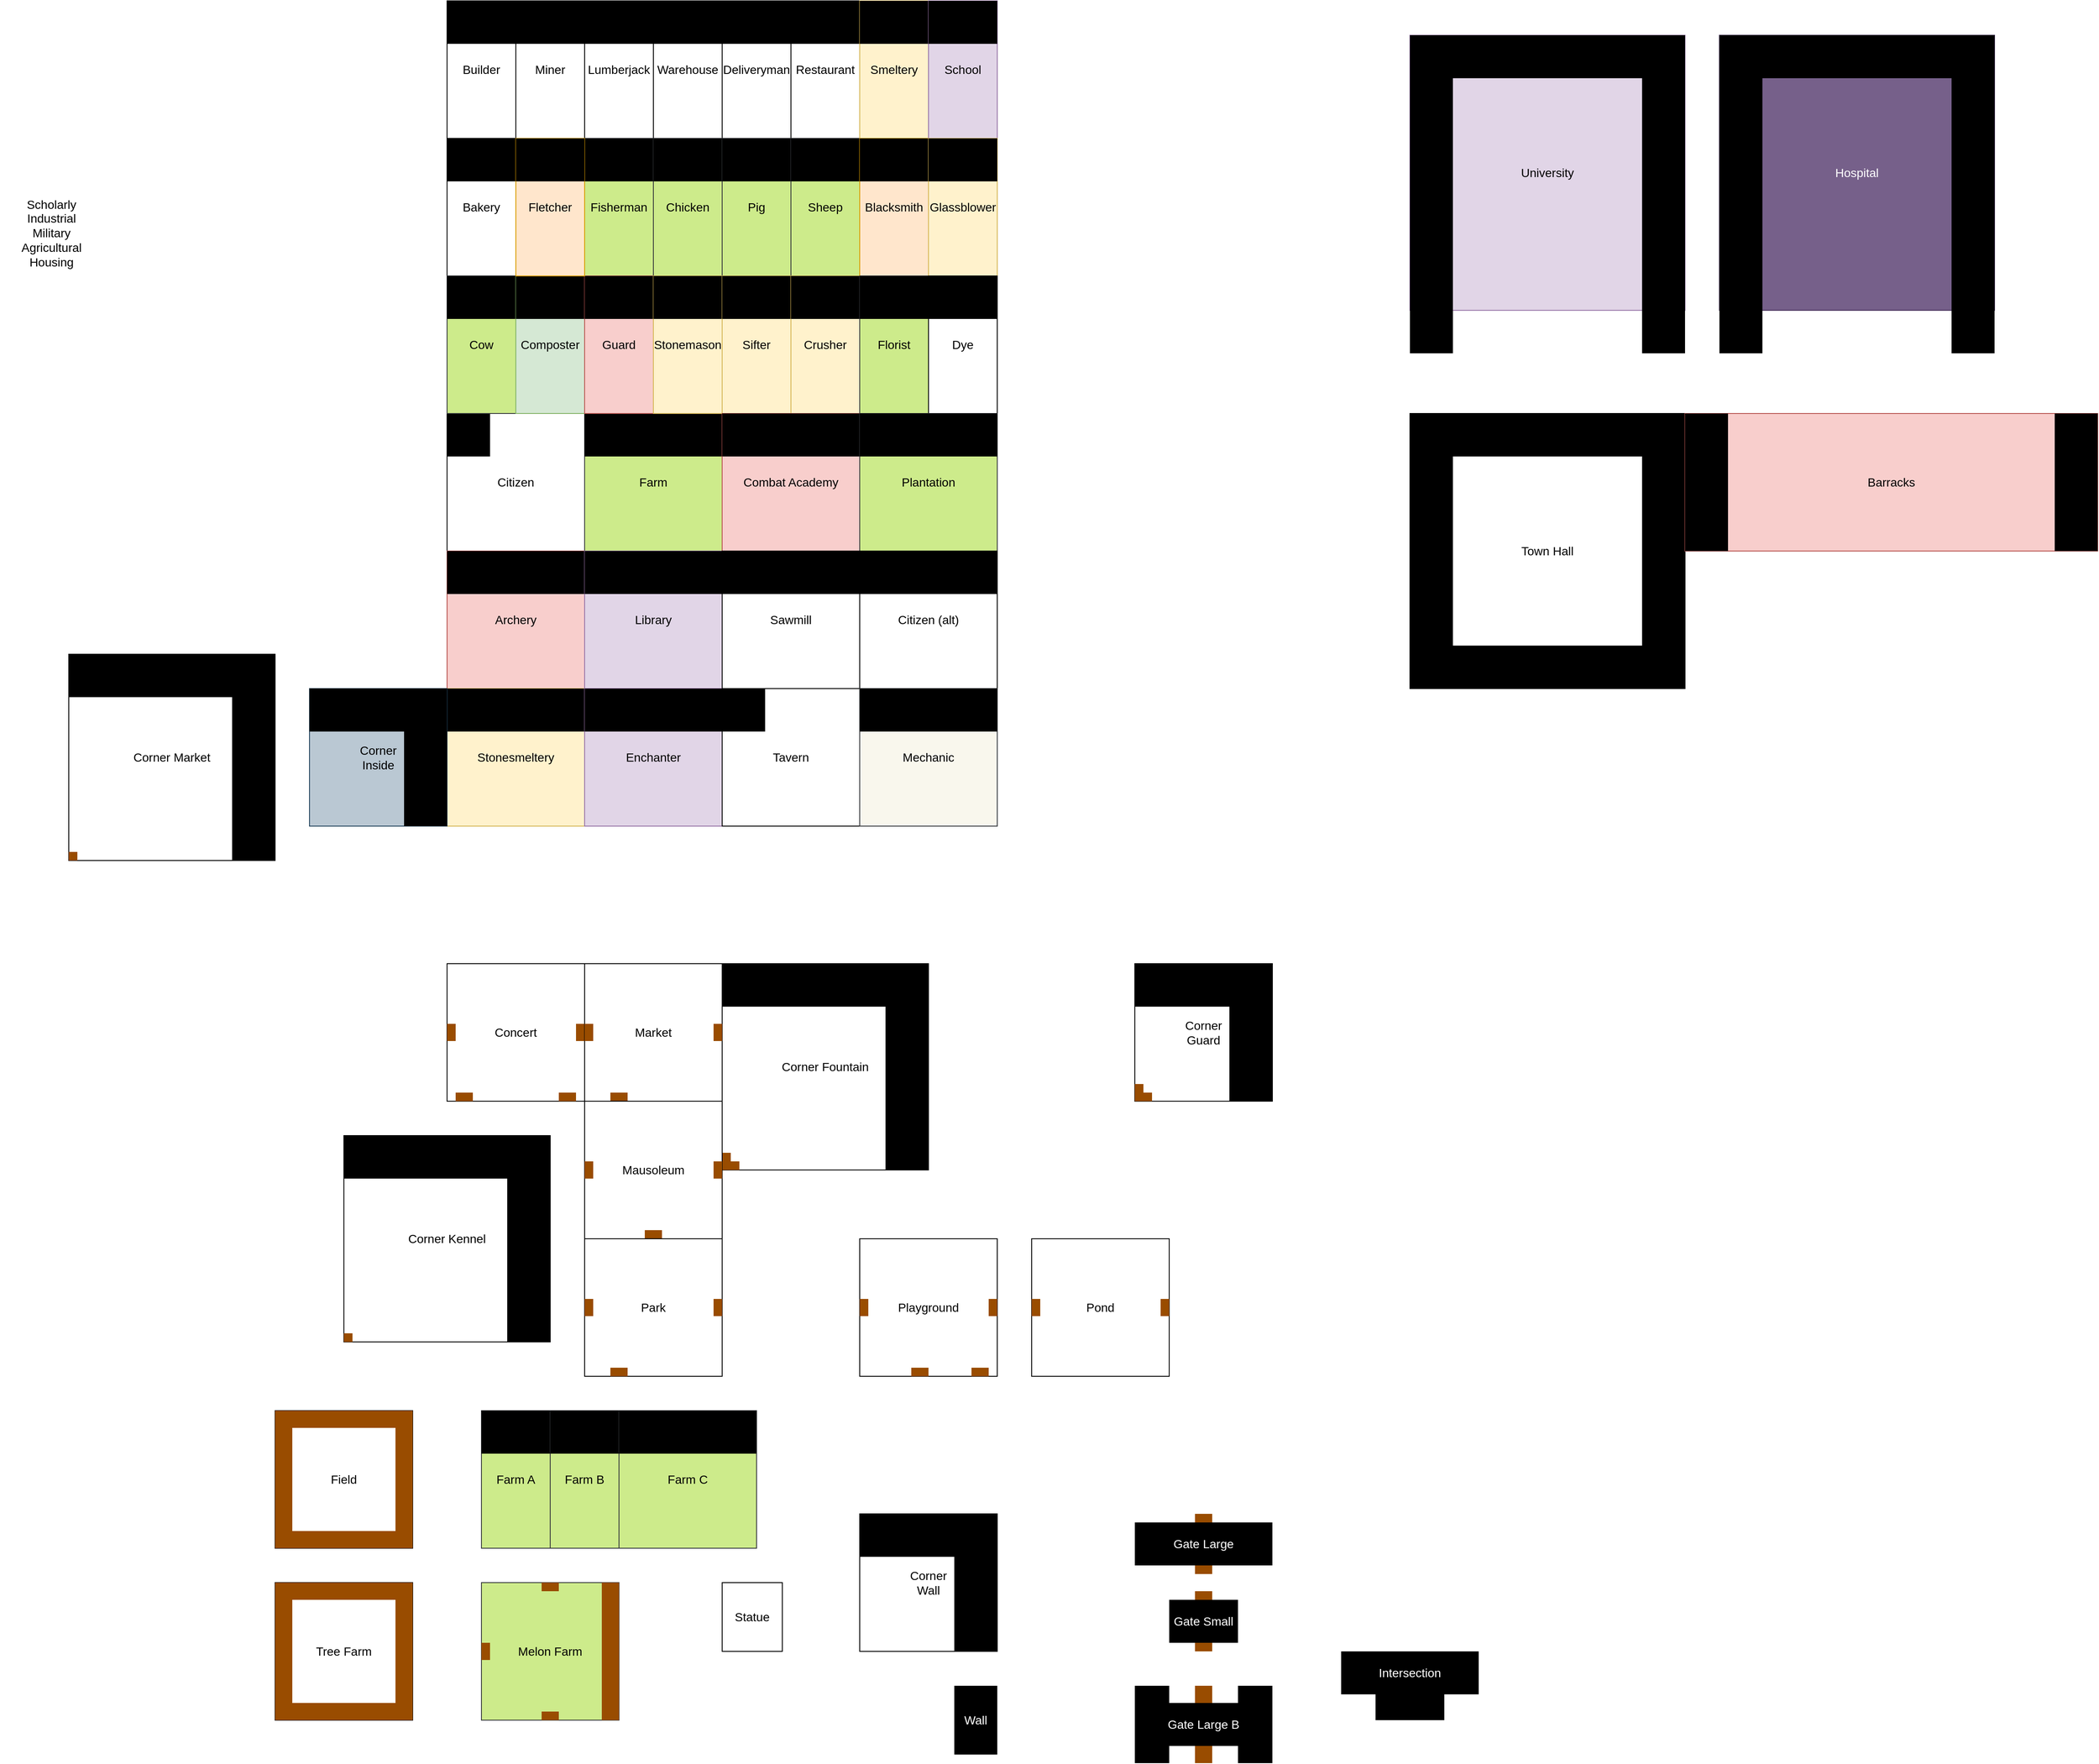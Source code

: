 <mxfile version="12.4.2" type="device" pages="1"><diagram id="TrRU1zKHxKNBvuues6it" name="Page-1"><mxGraphModel dx="1882" dy="1950" grid="1" gridSize="40" guides="1" tooltips="1" connect="1" arrows="1" fold="1" page="0" pageScale="1" pageWidth="850" pageHeight="1100" math="0" shadow="0"><root><mxCell id="0"/><mxCell id="1" parent="0"/><mxCell id="QlwDTHchW5DTva7efx4j-72" value="" style="group;fontSize=14;" parent="1" vertex="1" connectable="0"><mxGeometry y="-800" width="80" height="160" as="geometry"/></mxCell><mxCell id="QlwDTHchW5DTva7efx4j-10" value="Builder" style="rounded=0;whiteSpace=wrap;html=1;imageWidth=24;fontSize=14;" parent="QlwDTHchW5DTva7efx4j-72" vertex="1"><mxGeometry width="80" height="160" as="geometry"/></mxCell><mxCell id="QlwDTHchW5DTva7efx4j-71" value="" style="rounded=0;whiteSpace=wrap;html=1;comic=0;strokeColor=none;strokeWidth=6;fillColor=#000000;fontSize=14;" parent="QlwDTHchW5DTva7efx4j-72" vertex="1"><mxGeometry width="80" height="50" as="geometry"/></mxCell><mxCell id="QlwDTHchW5DTva7efx4j-77" value="" style="group;fontSize=14;" parent="1" vertex="1" connectable="0"><mxGeometry y="-320" width="160" height="160" as="geometry"/></mxCell><mxCell id="QlwDTHchW5DTva7efx4j-32" value="Citizen" style="whiteSpace=wrap;html=1;aspect=fixed;fontSize=14;" parent="QlwDTHchW5DTva7efx4j-77" vertex="1"><mxGeometry width="160" height="160" as="geometry"/></mxCell><mxCell id="QlwDTHchW5DTva7efx4j-76" value="" style="rounded=0;whiteSpace=wrap;html=1;comic=0;strokeColor=none;strokeWidth=6;fillColor=#000000;fontSize=14;" parent="QlwDTHchW5DTva7efx4j-77" vertex="1"><mxGeometry width="50" height="50" as="geometry"/></mxCell><mxCell id="QlwDTHchW5DTva7efx4j-78" value="" style="group;fontSize=14;" parent="1" vertex="1" connectable="0"><mxGeometry x="80" y="-800" width="80" height="160" as="geometry"/></mxCell><mxCell id="QlwDTHchW5DTva7efx4j-79" value="Miner" style="rounded=0;whiteSpace=wrap;html=1;imageWidth=24;fontSize=14;" parent="QlwDTHchW5DTva7efx4j-78" vertex="1"><mxGeometry width="80" height="160" as="geometry"/></mxCell><mxCell id="QlwDTHchW5DTva7efx4j-80" value="" style="rounded=0;whiteSpace=wrap;html=1;comic=0;strokeColor=none;strokeWidth=6;fillColor=#000000;fontSize=14;" parent="QlwDTHchW5DTva7efx4j-78" vertex="1"><mxGeometry width="80" height="50" as="geometry"/></mxCell><mxCell id="QlwDTHchW5DTva7efx4j-81" value="" style="group;fontSize=14;" parent="1" vertex="1" connectable="0"><mxGeometry x="160" y="-800" width="80" height="160" as="geometry"/></mxCell><mxCell id="QlwDTHchW5DTva7efx4j-82" value="Lumberjack" style="rounded=0;whiteSpace=wrap;html=1;imageWidth=24;fontSize=14;" parent="QlwDTHchW5DTva7efx4j-81" vertex="1"><mxGeometry width="80" height="160" as="geometry"/></mxCell><mxCell id="QlwDTHchW5DTva7efx4j-83" value="" style="rounded=0;whiteSpace=wrap;html=1;comic=0;strokeColor=none;strokeWidth=6;fillColor=#000000;fontSize=14;" parent="QlwDTHchW5DTva7efx4j-81" vertex="1"><mxGeometry width="80" height="50" as="geometry"/></mxCell><mxCell id="QlwDTHchW5DTva7efx4j-84" value="" style="group;fontSize=14;" parent="1" vertex="1" connectable="0"><mxGeometry x="240" y="-800" width="80" height="160" as="geometry"/></mxCell><mxCell id="QlwDTHchW5DTva7efx4j-85" value="Warehouse" style="rounded=0;whiteSpace=wrap;html=1;imageWidth=24;fontSize=14;" parent="QlwDTHchW5DTva7efx4j-84" vertex="1"><mxGeometry width="80" height="160" as="geometry"/></mxCell><mxCell id="QlwDTHchW5DTva7efx4j-86" value="" style="rounded=0;whiteSpace=wrap;html=1;comic=0;strokeColor=none;strokeWidth=6;fillColor=#000000;fontSize=14;" parent="QlwDTHchW5DTva7efx4j-84" vertex="1"><mxGeometry width="80" height="50" as="geometry"/></mxCell><mxCell id="QlwDTHchW5DTva7efx4j-87" value="" style="group;fontSize=14;" parent="1" vertex="1" connectable="0"><mxGeometry x="320" y="-800" width="80" height="160" as="geometry"/></mxCell><mxCell id="QlwDTHchW5DTva7efx4j-88" value="Deliveryman" style="rounded=0;whiteSpace=wrap;html=1;imageWidth=24;fontSize=14;" parent="QlwDTHchW5DTva7efx4j-87" vertex="1"><mxGeometry width="80" height="160" as="geometry"/></mxCell><mxCell id="QlwDTHchW5DTva7efx4j-89" value="" style="rounded=0;whiteSpace=wrap;html=1;comic=0;strokeColor=none;strokeWidth=6;fillColor=#000000;fontSize=14;" parent="QlwDTHchW5DTva7efx4j-87" vertex="1"><mxGeometry width="80" height="50" as="geometry"/></mxCell><mxCell id="QlwDTHchW5DTva7efx4j-90" value="" style="group;fontSize=14;" parent="1" vertex="1" connectable="0"><mxGeometry x="400" y="-800" width="80" height="160" as="geometry"/></mxCell><mxCell id="QlwDTHchW5DTva7efx4j-91" value="Restaurant" style="rounded=0;whiteSpace=wrap;html=1;imageWidth=24;fontSize=14;" parent="QlwDTHchW5DTva7efx4j-90" vertex="1"><mxGeometry width="80" height="160" as="geometry"/></mxCell><mxCell id="QlwDTHchW5DTva7efx4j-92" value="" style="rounded=0;whiteSpace=wrap;html=1;comic=0;strokeColor=none;strokeWidth=6;fillColor=#000000;fontSize=14;" parent="QlwDTHchW5DTva7efx4j-90" vertex="1"><mxGeometry width="80" height="50" as="geometry"/></mxCell><mxCell id="QlwDTHchW5DTva7efx4j-93" value="" style="group;fontSize=14;" parent="1" vertex="1" connectable="0"><mxGeometry y="-640" width="80" height="160" as="geometry"/></mxCell><mxCell id="QlwDTHchW5DTva7efx4j-94" value="Bakery" style="rounded=0;whiteSpace=wrap;html=1;imageWidth=24;fontSize=14;" parent="QlwDTHchW5DTva7efx4j-93" vertex="1"><mxGeometry width="80" height="160" as="geometry"/></mxCell><mxCell id="QlwDTHchW5DTva7efx4j-95" value="" style="rounded=0;whiteSpace=wrap;html=1;comic=0;strokeColor=none;strokeWidth=6;fillColor=#000000;fontSize=14;" parent="QlwDTHchW5DTva7efx4j-93" vertex="1"><mxGeometry width="80" height="50" as="geometry"/></mxCell><mxCell id="QlwDTHchW5DTva7efx4j-99" value="" style="group;fontSize=14;" parent="1" vertex="1" connectable="0"><mxGeometry x="160" y="-640" width="80" height="160" as="geometry"/></mxCell><mxCell id="QlwDTHchW5DTva7efx4j-100" value="Fisherman" style="rounded=0;whiteSpace=wrap;html=1;imageWidth=24;fontSize=14;fillColor=#cdeb8b;strokeColor=#36393d;" parent="QlwDTHchW5DTva7efx4j-99" vertex="1"><mxGeometry width="80" height="160" as="geometry"/></mxCell><mxCell id="QlwDTHchW5DTva7efx4j-101" value="" style="rounded=0;whiteSpace=wrap;html=1;comic=0;strokeColor=none;strokeWidth=6;fillColor=#000000;fontSize=14;" parent="QlwDTHchW5DTva7efx4j-99" vertex="1"><mxGeometry width="80" height="50" as="geometry"/></mxCell><mxCell id="QlwDTHchW5DTva7efx4j-102" value="" style="group;fontSize=14;fillColor=#cdeb8b;strokeColor=#36393d;" parent="1" vertex="1" connectable="0"><mxGeometry x="240" y="-640" width="80" height="160" as="geometry"/></mxCell><mxCell id="QlwDTHchW5DTva7efx4j-103" value="Chicken" style="rounded=0;whiteSpace=wrap;html=1;imageWidth=24;fontSize=14;fillColor=#cdeb8b;strokeColor=#36393d;" parent="QlwDTHchW5DTva7efx4j-102" vertex="1"><mxGeometry width="80" height="160" as="geometry"/></mxCell><mxCell id="QlwDTHchW5DTva7efx4j-104" value="" style="rounded=0;whiteSpace=wrap;html=1;comic=0;strokeColor=none;strokeWidth=6;fillColor=#000000;fontSize=14;" parent="QlwDTHchW5DTva7efx4j-102" vertex="1"><mxGeometry width="80" height="50" as="geometry"/></mxCell><mxCell id="QlwDTHchW5DTva7efx4j-105" value="" style="group;fontSize=14;" parent="1" vertex="1" connectable="0"><mxGeometry x="320" y="-640" width="80" height="160" as="geometry"/></mxCell><mxCell id="QlwDTHchW5DTva7efx4j-106" value="Pig" style="rounded=0;whiteSpace=wrap;html=1;imageWidth=24;fontSize=14;fillColor=#cdeb8b;strokeColor=#36393d;" parent="QlwDTHchW5DTva7efx4j-105" vertex="1"><mxGeometry width="80" height="160" as="geometry"/></mxCell><mxCell id="QlwDTHchW5DTva7efx4j-107" value="" style="rounded=0;whiteSpace=wrap;html=1;comic=0;strokeColor=none;strokeWidth=6;fillColor=#000000;fontSize=14;" parent="QlwDTHchW5DTva7efx4j-105" vertex="1"><mxGeometry width="80" height="50" as="geometry"/></mxCell><mxCell id="QlwDTHchW5DTva7efx4j-108" value="" style="group;fontSize=14;" parent="1" vertex="1" connectable="0"><mxGeometry x="400" y="-640" width="80" height="160" as="geometry"/></mxCell><mxCell id="QlwDTHchW5DTva7efx4j-109" value="Sheep" style="rounded=0;whiteSpace=wrap;html=1;imageWidth=24;fontSize=14;fillColor=#cdeb8b;strokeColor=#36393d;" parent="QlwDTHchW5DTva7efx4j-108" vertex="1"><mxGeometry width="80" height="160" as="geometry"/></mxCell><mxCell id="QlwDTHchW5DTva7efx4j-110" value="" style="rounded=0;whiteSpace=wrap;html=1;comic=0;strokeColor=none;strokeWidth=6;fillColor=#000000;fontSize=14;" parent="QlwDTHchW5DTva7efx4j-108" vertex="1"><mxGeometry width="80" height="50" as="geometry"/></mxCell><mxCell id="QlwDTHchW5DTva7efx4j-114" value="" style="group;fontSize=14;fillColor=#cdeb8b;strokeColor=#36393d;" parent="1" vertex="1" connectable="0"><mxGeometry x="160" y="-320" width="160" height="160" as="geometry"/></mxCell><mxCell id="QlwDTHchW5DTva7efx4j-112" value="Farm" style="whiteSpace=wrap;html=1;aspect=fixed;fontSize=14;fillColor=#cdeb8b;strokeColor=#36393d;" parent="QlwDTHchW5DTva7efx4j-114" vertex="1"><mxGeometry width="160" height="160" as="geometry"/></mxCell><mxCell id="QlwDTHchW5DTva7efx4j-113" value="" style="rounded=0;whiteSpace=wrap;html=1;comic=0;strokeColor=none;strokeWidth=6;fillColor=#000000;fontSize=14;" parent="QlwDTHchW5DTva7efx4j-114" vertex="1"><mxGeometry width="160" height="50" as="geometry"/></mxCell><mxCell id="QlwDTHchW5DTva7efx4j-115" value="" style="group;fontSize=14;" parent="1" vertex="1" connectable="0"><mxGeometry y="-480" width="80" height="160" as="geometry"/></mxCell><mxCell id="QlwDTHchW5DTva7efx4j-116" value="Cow" style="rounded=0;whiteSpace=wrap;html=1;imageWidth=24;fontSize=14;fillColor=#cdeb8b;strokeColor=#36393d;" parent="QlwDTHchW5DTva7efx4j-115" vertex="1"><mxGeometry width="80" height="160" as="geometry"/></mxCell><mxCell id="QlwDTHchW5DTva7efx4j-117" value="" style="rounded=0;whiteSpace=wrap;html=1;comic=0;strokeColor=none;strokeWidth=6;fillColor=#000000;fontSize=14;" parent="QlwDTHchW5DTva7efx4j-115" vertex="1"><mxGeometry width="80" height="50" as="geometry"/></mxCell><mxCell id="QlwDTHchW5DTva7efx4j-118" value="" style="group;fontSize=14;" parent="1" vertex="1" connectable="0"><mxGeometry x="80" y="-480" width="80" height="160" as="geometry"/></mxCell><mxCell id="QlwDTHchW5DTva7efx4j-119" value="Composter" style="rounded=0;whiteSpace=wrap;html=1;imageWidth=24;fontSize=14;fillColor=#d5e8d4;strokeColor=#82b366;" parent="QlwDTHchW5DTva7efx4j-118" vertex="1"><mxGeometry width="80" height="160" as="geometry"/></mxCell><mxCell id="QlwDTHchW5DTva7efx4j-120" value="" style="rounded=0;whiteSpace=wrap;html=1;comic=0;strokeColor=none;strokeWidth=6;fillColor=#000000;fontSize=14;" parent="QlwDTHchW5DTva7efx4j-118" vertex="1"><mxGeometry width="80" height="50" as="geometry"/></mxCell><mxCell id="QlwDTHchW5DTva7efx4j-121" value="" style="group;fontSize=14;" parent="1" vertex="1" connectable="0"><mxGeometry x="160" y="-480" width="80" height="160" as="geometry"/></mxCell><mxCell id="QlwDTHchW5DTva7efx4j-122" value="Guard" style="rounded=0;whiteSpace=wrap;html=1;imageWidth=24;fontSize=14;fillColor=#f8cecc;strokeColor=#b85450;" parent="QlwDTHchW5DTva7efx4j-121" vertex="1"><mxGeometry width="80" height="160" as="geometry"/></mxCell><mxCell id="QlwDTHchW5DTva7efx4j-123" value="" style="rounded=0;whiteSpace=wrap;html=1;comic=0;strokeColor=none;strokeWidth=6;fillColor=#000000;fontSize=14;" parent="QlwDTHchW5DTva7efx4j-121" vertex="1"><mxGeometry width="80" height="50" as="geometry"/></mxCell><mxCell id="QlwDTHchW5DTva7efx4j-124" value="" style="group;fontSize=14;" parent="1" vertex="1" connectable="0"><mxGeometry x="240" y="-480" width="80" height="160" as="geometry"/></mxCell><mxCell id="QlwDTHchW5DTva7efx4j-125" value="Stonemason" style="rounded=0;whiteSpace=wrap;html=1;imageWidth=24;fontSize=14;fillColor=#fff2cc;strokeColor=#d6b656;" parent="QlwDTHchW5DTva7efx4j-124" vertex="1"><mxGeometry width="80" height="160" as="geometry"/></mxCell><mxCell id="QlwDTHchW5DTva7efx4j-126" value="" style="rounded=0;whiteSpace=wrap;html=1;comic=0;strokeColor=none;strokeWidth=6;fillColor=#000000;fontSize=14;" parent="QlwDTHchW5DTva7efx4j-124" vertex="1"><mxGeometry width="80" height="50" as="geometry"/></mxCell><mxCell id="QlwDTHchW5DTva7efx4j-127" value="" style="group;fontSize=14;" parent="1" vertex="1" connectable="0"><mxGeometry x="320" y="-480" width="80" height="160" as="geometry"/></mxCell><mxCell id="QlwDTHchW5DTva7efx4j-128" value="Sifter" style="rounded=0;whiteSpace=wrap;html=1;imageWidth=24;fontSize=14;fillColor=#fff2cc;strokeColor=#d6b656;" parent="QlwDTHchW5DTva7efx4j-127" vertex="1"><mxGeometry width="80" height="160" as="geometry"/></mxCell><mxCell id="QlwDTHchW5DTva7efx4j-129" value="" style="rounded=0;whiteSpace=wrap;html=1;comic=0;strokeColor=none;strokeWidth=6;fillColor=#000000;fontSize=14;" parent="QlwDTHchW5DTva7efx4j-127" vertex="1"><mxGeometry width="80" height="50" as="geometry"/></mxCell><mxCell id="QlwDTHchW5DTva7efx4j-130" value="" style="group;fontSize=14;fillColor=#fff2cc;strokeColor=#d6b656;" parent="1" vertex="1" connectable="0"><mxGeometry x="400" y="-480" width="80" height="160" as="geometry"/></mxCell><mxCell id="QlwDTHchW5DTva7efx4j-131" value="Crusher" style="rounded=0;whiteSpace=wrap;html=1;imageWidth=24;fontSize=14;fillColor=#fff2cc;strokeColor=#d6b656;" parent="QlwDTHchW5DTva7efx4j-130" vertex="1"><mxGeometry width="80" height="160" as="geometry"/></mxCell><mxCell id="QlwDTHchW5DTva7efx4j-132" value="" style="rounded=0;whiteSpace=wrap;html=1;comic=0;strokeColor=none;strokeWidth=6;fillColor=#000000;fontSize=14;" parent="QlwDTHchW5DTva7efx4j-130" vertex="1"><mxGeometry width="80" height="50" as="geometry"/></mxCell><mxCell id="QlwDTHchW5DTva7efx4j-143" value="" style="group;fontSize=14;" parent="1" vertex="1" connectable="0"><mxGeometry x="1120" y="-320" width="320" height="320" as="geometry"/></mxCell><mxCell id="QlwDTHchW5DTva7efx4j-1" value="Town Hall" style="whiteSpace=wrap;html=1;aspect=fixed;fontSize=14;" parent="QlwDTHchW5DTva7efx4j-143" vertex="1"><mxGeometry width="320" height="320" as="geometry"/></mxCell><mxCell id="QlwDTHchW5DTva7efx4j-139" value="" style="rounded=0;whiteSpace=wrap;html=1;comic=0;strokeColor=none;strokeWidth=6;fillColor=#000000;fontSize=14;" parent="QlwDTHchW5DTva7efx4j-143" vertex="1"><mxGeometry width="320" height="50" as="geometry"/></mxCell><mxCell id="QlwDTHchW5DTva7efx4j-140" value="" style="rounded=0;whiteSpace=wrap;html=1;comic=0;strokeColor=none;strokeWidth=6;fillColor=#000000;fontSize=14;" parent="QlwDTHchW5DTva7efx4j-143" vertex="1"><mxGeometry y="270" width="320" height="50" as="geometry"/></mxCell><mxCell id="QlwDTHchW5DTva7efx4j-141" value="" style="rounded=0;whiteSpace=wrap;html=1;comic=0;strokeColor=none;strokeWidth=6;fillColor=#000000;direction=south;fontSize=14;" parent="QlwDTHchW5DTva7efx4j-143" vertex="1"><mxGeometry width="50" height="320" as="geometry"/></mxCell><mxCell id="QlwDTHchW5DTva7efx4j-142" value="" style="rounded=0;whiteSpace=wrap;html=1;comic=0;strokeColor=none;strokeWidth=6;fillColor=#000000;direction=south;fontSize=14;" parent="QlwDTHchW5DTva7efx4j-143" vertex="1"><mxGeometry x="270" width="50" height="320" as="geometry"/></mxCell><mxCell id="QlwDTHchW5DTva7efx4j-154" value="" style="group;fontSize=14;" parent="1" vertex="1" connectable="0"><mxGeometry x="1440" y="-320" width="480" height="160" as="geometry"/></mxCell><mxCell id="QlwDTHchW5DTva7efx4j-151" value="Barracks" style="rounded=0;whiteSpace=wrap;html=1;comic=0;strokeColor=#b85450;strokeWidth=1;fillColor=#f8cecc;fontSize=14;" parent="QlwDTHchW5DTva7efx4j-154" vertex="1"><mxGeometry width="480" height="160" as="geometry"/></mxCell><mxCell id="QlwDTHchW5DTva7efx4j-152" value="" style="rounded=0;whiteSpace=wrap;html=1;comic=0;strokeColor=none;strokeWidth=1;fillColor=#000000;fontSize=14;" parent="QlwDTHchW5DTva7efx4j-154" vertex="1"><mxGeometry width="50" height="160" as="geometry"/></mxCell><mxCell id="QlwDTHchW5DTva7efx4j-153" value="" style="rounded=0;whiteSpace=wrap;html=1;comic=0;strokeColor=none;strokeWidth=1;fillColor=#000000;fontSize=14;" parent="QlwDTHchW5DTva7efx4j-154" vertex="1"><mxGeometry x="430" width="50" height="160" as="geometry"/></mxCell><mxCell id="QlwDTHchW5DTva7efx4j-155" value="" style="group;fontSize=14;" parent="1" vertex="1" connectable="0"><mxGeometry x="320" y="-320" width="160" height="160" as="geometry"/></mxCell><mxCell id="QlwDTHchW5DTva7efx4j-156" value="Combat Academy" style="whiteSpace=wrap;html=1;aspect=fixed;fontSize=14;fillColor=#f8cecc;strokeColor=#b85450;" parent="QlwDTHchW5DTva7efx4j-155" vertex="1"><mxGeometry width="160" height="160" as="geometry"/></mxCell><mxCell id="QlwDTHchW5DTva7efx4j-157" value="" style="rounded=0;whiteSpace=wrap;html=1;comic=0;strokeColor=none;strokeWidth=6;fillColor=#000000;fontSize=14;" parent="QlwDTHchW5DTva7efx4j-155" vertex="1"><mxGeometry width="160" height="50" as="geometry"/></mxCell><mxCell id="QlwDTHchW5DTva7efx4j-158" value="" style="group;fontSize=14;fillColor=#f8cecc;strokeColor=#b85450;" parent="1" vertex="1" connectable="0"><mxGeometry y="-160" width="160" height="160" as="geometry"/></mxCell><mxCell id="QlwDTHchW5DTva7efx4j-159" value="Archery" style="whiteSpace=wrap;html=1;aspect=fixed;fontSize=14;fillColor=#f8cecc;strokeColor=#b85450;" parent="QlwDTHchW5DTva7efx4j-158" vertex="1"><mxGeometry width="160" height="160" as="geometry"/></mxCell><mxCell id="QlwDTHchW5DTva7efx4j-160" value="" style="rounded=0;whiteSpace=wrap;html=1;comic=0;strokeColor=none;strokeWidth=6;fillColor=#000000;fontSize=14;" parent="QlwDTHchW5DTva7efx4j-158" vertex="1"><mxGeometry width="160" height="50" as="geometry"/></mxCell><mxCell id="QlwDTHchW5DTva7efx4j-166" value="" style="group;fontSize=14;" parent="1" vertex="1" connectable="0"><mxGeometry x="1480" y="-760" width="320" height="360" as="geometry"/></mxCell><mxCell id="QlwDTHchW5DTva7efx4j-162" value="Hospital" style="rounded=0;whiteSpace=wrap;html=1;comic=0;strokeColor=#432D57;strokeWidth=1;fillColor=#76608a;fontSize=14;fontColor=#ffffff;" parent="QlwDTHchW5DTva7efx4j-166" vertex="1"><mxGeometry width="320" height="320" as="geometry"/></mxCell><mxCell id="QlwDTHchW5DTva7efx4j-163" value="" style="rounded=0;whiteSpace=wrap;html=1;comic=0;strokeColor=none;strokeWidth=1;fillColor=#000000;direction=south;fontSize=14;" parent="QlwDTHchW5DTva7efx4j-166" vertex="1"><mxGeometry width="320" height="50" as="geometry"/></mxCell><mxCell id="QlwDTHchW5DTva7efx4j-164" value="" style="rounded=0;whiteSpace=wrap;html=1;comic=0;strokeColor=none;strokeWidth=1;fillColor=#000000;direction=west;fontSize=14;" parent="QlwDTHchW5DTva7efx4j-166" vertex="1"><mxGeometry x="270" width="50" height="370" as="geometry"/></mxCell><mxCell id="QlwDTHchW5DTva7efx4j-165" value="" style="rounded=0;whiteSpace=wrap;html=1;comic=0;strokeColor=none;strokeWidth=1;fillColor=#000000;direction=west;fontSize=14;" parent="QlwDTHchW5DTva7efx4j-166" vertex="1"><mxGeometry width="50" height="370" as="geometry"/></mxCell><mxCell id="QlwDTHchW5DTva7efx4j-167" value="" style="group;fontSize=14;" parent="1" vertex="1" connectable="0"><mxGeometry x="1120" y="-760" width="320" height="360" as="geometry"/></mxCell><mxCell id="QlwDTHchW5DTva7efx4j-168" value="University" style="rounded=0;whiteSpace=wrap;html=1;comic=0;strokeColor=#9673a6;strokeWidth=1;fillColor=#e1d5e7;fontSize=14;" parent="QlwDTHchW5DTva7efx4j-167" vertex="1"><mxGeometry width="320" height="320" as="geometry"/></mxCell><mxCell id="QlwDTHchW5DTva7efx4j-169" value="" style="rounded=0;whiteSpace=wrap;html=1;comic=0;strokeColor=none;strokeWidth=1;fillColor=#000000;direction=south;fontSize=14;" parent="QlwDTHchW5DTva7efx4j-167" vertex="1"><mxGeometry width="320" height="50" as="geometry"/></mxCell><mxCell id="QlwDTHchW5DTva7efx4j-170" value="" style="rounded=0;whiteSpace=wrap;html=1;comic=0;strokeColor=none;strokeWidth=1;fillColor=#000000;direction=west;fontSize=14;" parent="QlwDTHchW5DTva7efx4j-167" vertex="1"><mxGeometry x="270" width="50" height="370" as="geometry"/></mxCell><mxCell id="QlwDTHchW5DTva7efx4j-171" value="" style="rounded=0;whiteSpace=wrap;html=1;comic=0;strokeColor=none;strokeWidth=1;fillColor=#000000;direction=west;fontSize=14;" parent="QlwDTHchW5DTva7efx4j-167" vertex="1"><mxGeometry width="50" height="370" as="geometry"/></mxCell><mxCell id="QlwDTHchW5DTva7efx4j-172" value="" style="group;fontSize=14;fillColor=#e1d5e7;strokeColor=#9673a6;" parent="1" vertex="1" connectable="0"><mxGeometry x="160" y="-160" width="160" height="160" as="geometry"/></mxCell><mxCell id="QlwDTHchW5DTva7efx4j-173" value="Library" style="whiteSpace=wrap;html=1;aspect=fixed;fontSize=14;fillColor=#e1d5e7;strokeColor=#9673a6;" parent="QlwDTHchW5DTva7efx4j-172" vertex="1"><mxGeometry width="160" height="160" as="geometry"/></mxCell><mxCell id="QlwDTHchW5DTva7efx4j-174" value="" style="rounded=0;whiteSpace=wrap;html=1;comic=0;strokeColor=none;strokeWidth=6;fillColor=#000000;fontSize=14;" parent="QlwDTHchW5DTva7efx4j-172" vertex="1"><mxGeometry width="160" height="50" as="geometry"/></mxCell><mxCell id="QlwDTHchW5DTva7efx4j-175" value="" style="group;fontSize=14;" parent="1" vertex="1" connectable="0"><mxGeometry x="320" y="-160" width="160" height="160" as="geometry"/></mxCell><mxCell id="QlwDTHchW5DTva7efx4j-176" value="Sawmill" style="whiteSpace=wrap;html=1;aspect=fixed;fontSize=14;" parent="QlwDTHchW5DTva7efx4j-175" vertex="1"><mxGeometry width="160" height="160" as="geometry"/></mxCell><mxCell id="QlwDTHchW5DTva7efx4j-177" value="" style="rounded=0;whiteSpace=wrap;html=1;comic=0;strokeColor=none;strokeWidth=6;fillColor=#000000;fontSize=14;" parent="QlwDTHchW5DTva7efx4j-175" vertex="1"><mxGeometry width="160" height="50" as="geometry"/></mxCell><mxCell id="QlwDTHchW5DTva7efx4j-178" value="" style="group;fontSize=14;" parent="1" vertex="1" connectable="0"><mxGeometry width="160" height="160" as="geometry"/></mxCell><mxCell id="QlwDTHchW5DTva7efx4j-179" value="Stonesmeltery" style="whiteSpace=wrap;html=1;aspect=fixed;fontSize=14;fillColor=#fff2cc;strokeColor=#d6b656;" parent="QlwDTHchW5DTva7efx4j-178" vertex="1"><mxGeometry width="160" height="160" as="geometry"/></mxCell><mxCell id="QlwDTHchW5DTva7efx4j-180" value="" style="rounded=0;whiteSpace=wrap;html=1;comic=0;strokeColor=none;strokeWidth=6;fillColor=#000000;fontSize=14;" parent="QlwDTHchW5DTva7efx4j-178" vertex="1"><mxGeometry width="160" height="50" as="geometry"/></mxCell><mxCell id="QlwDTHchW5DTva7efx4j-184" value="" style="group;fontSize=14;" parent="1" vertex="1" connectable="0"><mxGeometry x="480" y="-800" width="80" height="160" as="geometry"/></mxCell><mxCell id="QlwDTHchW5DTva7efx4j-185" value="Smeltery" style="rounded=0;whiteSpace=wrap;html=1;imageWidth=24;fontSize=14;fillColor=#fff2cc;strokeColor=#d6b656;" parent="QlwDTHchW5DTva7efx4j-184" vertex="1"><mxGeometry width="80" height="160" as="geometry"/></mxCell><mxCell id="QlwDTHchW5DTva7efx4j-186" value="" style="rounded=0;whiteSpace=wrap;html=1;comic=0;strokeColor=none;strokeWidth=6;fillColor=#000000;fontSize=14;" parent="QlwDTHchW5DTva7efx4j-184" vertex="1"><mxGeometry width="80" height="50" as="geometry"/></mxCell><mxCell id="QlwDTHchW5DTva7efx4j-187" value="" style="group;fontSize=14;" parent="1" vertex="1" connectable="0"><mxGeometry x="480" y="-640" width="80" height="160" as="geometry"/></mxCell><mxCell id="QlwDTHchW5DTva7efx4j-188" value="Blacksmith" style="rounded=0;whiteSpace=wrap;html=1;imageWidth=24;fontSize=14;fillColor=#ffe6cc;strokeColor=#d79b00;" parent="QlwDTHchW5DTva7efx4j-187" vertex="1"><mxGeometry width="80" height="160" as="geometry"/></mxCell><mxCell id="QlwDTHchW5DTva7efx4j-189" value="" style="rounded=0;whiteSpace=wrap;html=1;comic=0;strokeColor=none;strokeWidth=6;fillColor=#000000;fontSize=14;" parent="QlwDTHchW5DTva7efx4j-187" vertex="1"><mxGeometry width="80" height="50" as="geometry"/></mxCell><mxCell id="QlwDTHchW5DTva7efx4j-190" value="" style="group;fontSize=14;fillColor=#ffcccc;strokeColor=#36393d;" parent="1" vertex="1" connectable="0"><mxGeometry x="480" y="-480" width="80" height="160" as="geometry"/></mxCell><mxCell id="QlwDTHchW5DTva7efx4j-191" value="Florist" style="rounded=0;whiteSpace=wrap;html=1;imageWidth=24;fontSize=14;fillColor=#cdeb8b;strokeColor=#36393d;" parent="QlwDTHchW5DTva7efx4j-190" vertex="1"><mxGeometry width="80" height="160" as="geometry"/></mxCell><mxCell id="QlwDTHchW5DTva7efx4j-192" value="" style="rounded=0;whiteSpace=wrap;html=1;comic=0;strokeColor=none;strokeWidth=6;fillColor=#000000;fontSize=14;" parent="QlwDTHchW5DTva7efx4j-190" vertex="1"><mxGeometry width="80" height="50" as="geometry"/></mxCell><mxCell id="QlwDTHchW5DTva7efx4j-193" value="" style="group;fontSize=14;" parent="1" vertex="1" connectable="0"><mxGeometry x="160" width="160" height="160" as="geometry"/></mxCell><mxCell id="QlwDTHchW5DTva7efx4j-194" value="Enchanter" style="whiteSpace=wrap;html=1;aspect=fixed;fontSize=14;fillColor=#e1d5e7;strokeColor=#9673a6;" parent="QlwDTHchW5DTva7efx4j-193" vertex="1"><mxGeometry width="160" height="160" as="geometry"/></mxCell><mxCell id="QlwDTHchW5DTva7efx4j-195" value="" style="rounded=0;whiteSpace=wrap;html=1;comic=0;strokeColor=none;strokeWidth=6;fillColor=#000000;fontSize=14;" parent="QlwDTHchW5DTva7efx4j-193" vertex="1"><mxGeometry width="160" height="50" as="geometry"/></mxCell><mxCell id="QlwDTHchW5DTva7efx4j-196" value="" style="group;fontSize=14;fillColor=#e1d5e7;strokeColor=#9673a6;" parent="1" vertex="1" connectable="0"><mxGeometry x="560" y="-800" width="80" height="160" as="geometry"/></mxCell><mxCell id="QlwDTHchW5DTva7efx4j-197" value="School" style="rounded=0;whiteSpace=wrap;html=1;imageWidth=24;fontSize=14;fillColor=#e1d5e7;strokeColor=#9673a6;" parent="QlwDTHchW5DTva7efx4j-196" vertex="1"><mxGeometry width="80" height="160" as="geometry"/></mxCell><mxCell id="QlwDTHchW5DTva7efx4j-198" value="" style="rounded=0;whiteSpace=wrap;html=1;comic=0;strokeColor=none;strokeWidth=6;fillColor=#000000;fontSize=14;" parent="QlwDTHchW5DTva7efx4j-196" vertex="1"><mxGeometry width="80" height="50" as="geometry"/></mxCell><mxCell id="QlwDTHchW5DTva7efx4j-199" value="" style="group;fontSize=14;" parent="1" vertex="1" connectable="0"><mxGeometry x="560" y="-640" width="80" height="160" as="geometry"/></mxCell><mxCell id="QlwDTHchW5DTva7efx4j-200" value="Glassblower" style="rounded=0;whiteSpace=wrap;html=1;imageWidth=24;fontSize=14;fillColor=#fff2cc;strokeColor=#d6b656;" parent="QlwDTHchW5DTva7efx4j-199" vertex="1"><mxGeometry width="80" height="160" as="geometry"/></mxCell><mxCell id="QlwDTHchW5DTva7efx4j-201" value="" style="rounded=0;whiteSpace=wrap;html=1;comic=0;strokeColor=none;strokeWidth=6;fillColor=#000000;fontSize=14;" parent="QlwDTHchW5DTva7efx4j-199" vertex="1"><mxGeometry width="80" height="50" as="geometry"/></mxCell><mxCell id="QlwDTHchW5DTva7efx4j-202" value="" style="group;fontSize=14;" parent="1" vertex="1" connectable="0"><mxGeometry x="560" y="-480" width="80" height="160" as="geometry"/></mxCell><mxCell id="QlwDTHchW5DTva7efx4j-203" value="Dye" style="rounded=0;whiteSpace=wrap;html=1;imageWidth=24;fontSize=14;" parent="QlwDTHchW5DTva7efx4j-202" vertex="1"><mxGeometry width="80" height="160" as="geometry"/></mxCell><mxCell id="QlwDTHchW5DTva7efx4j-204" value="" style="rounded=0;whiteSpace=wrap;html=1;comic=0;strokeColor=none;strokeWidth=6;fillColor=#000000;fontSize=14;" parent="QlwDTHchW5DTva7efx4j-202" vertex="1"><mxGeometry width="80" height="50" as="geometry"/></mxCell><mxCell id="QlwDTHchW5DTva7efx4j-205" value="" style="group;fontSize=14;" parent="1" vertex="1" connectable="0"><mxGeometry x="80" y="-640" width="80" height="160" as="geometry"/></mxCell><mxCell id="QlwDTHchW5DTva7efx4j-206" value="Fletcher" style="rounded=0;whiteSpace=wrap;html=1;imageWidth=24;fontSize=14;fillColor=#ffe6cc;strokeColor=#d79b00;" parent="QlwDTHchW5DTva7efx4j-205" vertex="1"><mxGeometry width="80" height="160" as="geometry"/></mxCell><mxCell id="QlwDTHchW5DTva7efx4j-207" value="" style="rounded=0;whiteSpace=wrap;html=1;comic=0;strokeColor=none;strokeWidth=6;fillColor=#000000;fontSize=14;" parent="QlwDTHchW5DTva7efx4j-205" vertex="1"><mxGeometry width="80" height="50" as="geometry"/></mxCell><mxCell id="QlwDTHchW5DTva7efx4j-208" value="" style="group;fontSize=14;fillColor=#cdeb8b;strokeColor=#36393d;" parent="1" vertex="1" connectable="0"><mxGeometry x="480" y="-320" width="160" height="160" as="geometry"/></mxCell><mxCell id="QlwDTHchW5DTva7efx4j-209" value="Plantation" style="whiteSpace=wrap;html=1;aspect=fixed;fontSize=14;fillColor=#cdeb8b;strokeColor=#36393d;" parent="QlwDTHchW5DTva7efx4j-208" vertex="1"><mxGeometry width="160" height="160" as="geometry"/></mxCell><mxCell id="QlwDTHchW5DTva7efx4j-210" value="" style="rounded=0;whiteSpace=wrap;html=1;comic=0;strokeColor=none;strokeWidth=6;fillColor=#000000;fontSize=14;" parent="QlwDTHchW5DTva7efx4j-208" vertex="1"><mxGeometry width="160" height="50" as="geometry"/></mxCell><mxCell id="QlwDTHchW5DTva7efx4j-211" value="" style="group;fontSize=14;" parent="1" vertex="1" connectable="0"><mxGeometry x="480" y="-160" width="160" height="160" as="geometry"/></mxCell><mxCell id="QlwDTHchW5DTva7efx4j-212" value="Citizen (alt)" style="whiteSpace=wrap;html=1;aspect=fixed;fontSize=14;" parent="QlwDTHchW5DTva7efx4j-211" vertex="1"><mxGeometry width="160" height="160" as="geometry"/></mxCell><mxCell id="QlwDTHchW5DTva7efx4j-213" value="" style="rounded=0;whiteSpace=wrap;html=1;comic=0;strokeColor=none;strokeWidth=6;fillColor=#000000;fontSize=14;" parent="QlwDTHchW5DTva7efx4j-211" vertex="1"><mxGeometry width="160" height="50" as="geometry"/></mxCell><mxCell id="QlwDTHchW5DTva7efx4j-214" value="" style="group;fontSize=14;" parent="1" vertex="1" connectable="0"><mxGeometry x="320" width="160" height="160" as="geometry"/></mxCell><mxCell id="QlwDTHchW5DTva7efx4j-215" value="Tavern" style="whiteSpace=wrap;html=1;aspect=fixed;fontSize=14;" parent="QlwDTHchW5DTva7efx4j-214" vertex="1"><mxGeometry width="160" height="160" as="geometry"/></mxCell><mxCell id="QlwDTHchW5DTva7efx4j-216" value="" style="rounded=0;whiteSpace=wrap;html=1;comic=0;strokeColor=none;strokeWidth=6;fillColor=#000000;fontSize=14;" parent="QlwDTHchW5DTva7efx4j-214" vertex="1"><mxGeometry width="50" height="50" as="geometry"/></mxCell><mxCell id="QlwDTHchW5DTva7efx4j-217" value="" style="group;fontSize=14;" parent="1" vertex="1" connectable="0"><mxGeometry x="480" width="160" height="160" as="geometry"/></mxCell><mxCell id="QlwDTHchW5DTva7efx4j-218" value="Mechanic" style="whiteSpace=wrap;html=1;aspect=fixed;fontSize=14;fillColor=#f9f7ed;strokeColor=#36393d;" parent="QlwDTHchW5DTva7efx4j-217" vertex="1"><mxGeometry width="160" height="160" as="geometry"/></mxCell><mxCell id="QlwDTHchW5DTva7efx4j-219" value="" style="rounded=0;whiteSpace=wrap;html=1;comic=0;strokeColor=none;strokeWidth=6;fillColor=#000000;fontSize=14;" parent="QlwDTHchW5DTva7efx4j-217" vertex="1"><mxGeometry width="160" height="50" as="geometry"/></mxCell><mxCell id="QlwDTHchW5DTva7efx4j-220" value="Scholarly&lt;br style=&quot;font-size: 14px;&quot;&gt;Industrial&lt;br style=&quot;font-size: 14px;&quot;&gt;Military&lt;br style=&quot;font-size: 14px;&quot;&gt;Agricultural&lt;br style=&quot;font-size: 14px;&quot;&gt;Housing" style="text;html=1;strokeColor=none;fillColor=none;align=center;verticalAlign=middle;whiteSpace=wrap;rounded=0;comic=0;fontSize=14;" parent="1" vertex="1"><mxGeometry x="-520" y="-600" width="120" height="140" as="geometry"/></mxCell><mxCell id="loEnhEHOyNLskmNp71C8-11" value="" style="group" parent="1" vertex="1" connectable="0"><mxGeometry y="320" width="160" height="160" as="geometry"/></mxCell><mxCell id="loEnhEHOyNLskmNp71C8-1" value="Concert" style="rounded=0;whiteSpace=wrap;html=1;comic=0;strokeColor=#000000;strokeWidth=1;fillColor=none;fontSize=14;" parent="loEnhEHOyNLskmNp71C8-11" vertex="1"><mxGeometry width="160" height="160" as="geometry"/></mxCell><mxCell id="loEnhEHOyNLskmNp71C8-2" value="" style="rounded=0;whiteSpace=wrap;html=1;comic=0;strokeColor=none;strokeWidth=1;fillColor=#994C00;fontSize=14;" parent="loEnhEHOyNLskmNp71C8-11" vertex="1"><mxGeometry y="70" width="10" height="20" as="geometry"/></mxCell><mxCell id="loEnhEHOyNLskmNp71C8-3" value="" style="rounded=0;whiteSpace=wrap;html=1;comic=0;strokeColor=none;strokeWidth=1;fillColor=#994C00;fontSize=14;" parent="loEnhEHOyNLskmNp71C8-11" vertex="1"><mxGeometry x="150" y="70" width="10" height="20" as="geometry"/></mxCell><mxCell id="loEnhEHOyNLskmNp71C8-4" value="" style="rounded=0;whiteSpace=wrap;html=1;comic=0;strokeColor=none;strokeWidth=1;fillColor=#994C00;fontSize=14;direction=south;" parent="loEnhEHOyNLskmNp71C8-11" vertex="1"><mxGeometry x="130" y="150" width="20" height="10" as="geometry"/></mxCell><mxCell id="loEnhEHOyNLskmNp71C8-5" value="" style="rounded=0;whiteSpace=wrap;html=1;comic=0;strokeColor=none;strokeWidth=1;fillColor=#994C00;fontSize=14;direction=south;" parent="loEnhEHOyNLskmNp71C8-11" vertex="1"><mxGeometry x="10" y="150" width="20" height="10" as="geometry"/></mxCell><mxCell id="loEnhEHOyNLskmNp71C8-19" value="" style="group" parent="1" vertex="1" connectable="0"><mxGeometry x="320" y="320" width="240" height="240" as="geometry"/></mxCell><mxCell id="loEnhEHOyNLskmNp71C8-6" value="Corner Fountain" style="rounded=0;whiteSpace=wrap;html=1;comic=0;strokeColor=#000000;strokeWidth=1;fillColor=none;fontSize=14;" parent="loEnhEHOyNLskmNp71C8-19" vertex="1"><mxGeometry width="240" height="240" as="geometry"/></mxCell><mxCell id="loEnhEHOyNLskmNp71C8-8" value="" style="rounded=0;whiteSpace=wrap;html=1;comic=0;strokeColor=none;strokeWidth=1;fillColor=#994C00;fontSize=14;" parent="loEnhEHOyNLskmNp71C8-19" vertex="1"><mxGeometry y="220" width="10" height="20" as="geometry"/></mxCell><mxCell id="loEnhEHOyNLskmNp71C8-10" value="" style="rounded=0;whiteSpace=wrap;html=1;comic=0;strokeColor=none;strokeWidth=1;fillColor=#994C00;fontSize=14;direction=south;" parent="loEnhEHOyNLskmNp71C8-19" vertex="1"><mxGeometry y="230" width="20" height="10" as="geometry"/></mxCell><mxCell id="loEnhEHOyNLskmNp71C8-13" value="" style="rounded=0;whiteSpace=wrap;html=1;comic=0;strokeColor=none;strokeWidth=6;fillColor=#000000;fontSize=14;" parent="loEnhEHOyNLskmNp71C8-19" vertex="1"><mxGeometry width="240" height="50" as="geometry"/></mxCell><mxCell id="loEnhEHOyNLskmNp71C8-14" value="" style="rounded=0;whiteSpace=wrap;html=1;comic=0;strokeColor=none;strokeWidth=6;fillColor=#000000;fontSize=14;direction=south;" parent="loEnhEHOyNLskmNp71C8-19" vertex="1"><mxGeometry x="190" width="50" height="240" as="geometry"/></mxCell><mxCell id="loEnhEHOyNLskmNp71C8-30" value="" style="group" parent="1" vertex="1" connectable="0"><mxGeometry x="560" y="580" width="20" height="20" as="geometry"/></mxCell><mxCell id="loEnhEHOyNLskmNp71C8-33" value="" style="group" parent="1" vertex="1" connectable="0"><mxGeometry x="800" y="320" width="160" height="160" as="geometry"/></mxCell><mxCell id="loEnhEHOyNLskmNp71C8-21" value="Corner &lt;br&gt;Guard" style="rounded=0;whiteSpace=wrap;html=1;comic=0;strokeColor=#000000;strokeWidth=1;fillColor=none;fontSize=14;" parent="loEnhEHOyNLskmNp71C8-33" vertex="1"><mxGeometry width="160" height="160" as="geometry"/></mxCell><mxCell id="loEnhEHOyNLskmNp71C8-24" value="" style="rounded=0;whiteSpace=wrap;html=1;comic=0;strokeColor=none;strokeWidth=6;fillColor=#000000;fontSize=14;" parent="loEnhEHOyNLskmNp71C8-33" vertex="1"><mxGeometry width="160" height="50" as="geometry"/></mxCell><mxCell id="loEnhEHOyNLskmNp71C8-25" value="" style="rounded=0;whiteSpace=wrap;html=1;comic=0;strokeColor=none;strokeWidth=6;fillColor=#000000;fontSize=14;direction=south;" parent="loEnhEHOyNLskmNp71C8-33" vertex="1"><mxGeometry x="110" width="50" height="160" as="geometry"/></mxCell><mxCell id="loEnhEHOyNLskmNp71C8-23" value="" style="rounded=0;whiteSpace=wrap;html=1;comic=0;strokeColor=none;strokeWidth=1;fillColor=#994C00;fontSize=14;direction=south;" parent="loEnhEHOyNLskmNp71C8-33" vertex="1"><mxGeometry y="150" width="20" height="10" as="geometry"/></mxCell><mxCell id="loEnhEHOyNLskmNp71C8-22" value="" style="rounded=0;whiteSpace=wrap;html=1;comic=0;strokeColor=none;strokeWidth=1;fillColor=#994C00;fontSize=14;" parent="loEnhEHOyNLskmNp71C8-33" vertex="1"><mxGeometry y="140" width="10" height="20" as="geometry"/></mxCell><mxCell id="loEnhEHOyNLskmNp71C8-34" value="" style="group" parent="1" vertex="1" connectable="0"><mxGeometry x="-160" width="160" height="160" as="geometry"/></mxCell><mxCell id="loEnhEHOyNLskmNp71C8-35" value="Corner &lt;br&gt;Inside" style="rounded=0;whiteSpace=wrap;html=1;comic=0;strokeWidth=1;fontSize=14;fillColor=#bac8d3;strokeColor=#23445d;" parent="loEnhEHOyNLskmNp71C8-34" vertex="1"><mxGeometry width="160" height="160" as="geometry"/></mxCell><mxCell id="loEnhEHOyNLskmNp71C8-36" value="" style="rounded=0;whiteSpace=wrap;html=1;comic=0;strokeColor=none;strokeWidth=6;fillColor=#000000;fontSize=14;" parent="loEnhEHOyNLskmNp71C8-34" vertex="1"><mxGeometry width="160" height="50" as="geometry"/></mxCell><mxCell id="loEnhEHOyNLskmNp71C8-37" value="" style="rounded=0;whiteSpace=wrap;html=1;comic=0;strokeColor=none;strokeWidth=6;fillColor=#000000;fontSize=14;direction=south;" parent="loEnhEHOyNLskmNp71C8-34" vertex="1"><mxGeometry x="110" width="50" height="160" as="geometry"/></mxCell><mxCell id="loEnhEHOyNLskmNp71C8-40" value="" style="group" parent="1" vertex="1" connectable="0"><mxGeometry x="-120" y="520" width="240" height="240" as="geometry"/></mxCell><mxCell id="loEnhEHOyNLskmNp71C8-41" value="Corner Kennel" style="rounded=0;whiteSpace=wrap;html=1;comic=0;strokeColor=#000000;strokeWidth=1;fillColor=none;fontSize=14;" parent="loEnhEHOyNLskmNp71C8-40" vertex="1"><mxGeometry width="240" height="240" as="geometry"/></mxCell><mxCell id="loEnhEHOyNLskmNp71C8-43" value="" style="rounded=0;whiteSpace=wrap;html=1;comic=0;strokeColor=none;strokeWidth=1;fillColor=#994C00;fontSize=14;direction=south;" parent="loEnhEHOyNLskmNp71C8-40" vertex="1"><mxGeometry y="230" width="10" height="10" as="geometry"/></mxCell><mxCell id="loEnhEHOyNLskmNp71C8-44" value="" style="rounded=0;whiteSpace=wrap;html=1;comic=0;strokeColor=none;strokeWidth=6;fillColor=#000000;fontSize=14;" parent="loEnhEHOyNLskmNp71C8-40" vertex="1"><mxGeometry width="240" height="50" as="geometry"/></mxCell><mxCell id="loEnhEHOyNLskmNp71C8-45" value="" style="rounded=0;whiteSpace=wrap;html=1;comic=0;strokeColor=none;strokeWidth=6;fillColor=#000000;fontSize=14;direction=south;" parent="loEnhEHOyNLskmNp71C8-40" vertex="1"><mxGeometry x="190" width="50" height="240" as="geometry"/></mxCell><mxCell id="loEnhEHOyNLskmNp71C8-46" value="" style="group" parent="1" vertex="1" connectable="0"><mxGeometry x="-440" y="-40" width="240" height="240" as="geometry"/></mxCell><mxCell id="loEnhEHOyNLskmNp71C8-47" value="Corner Market" style="rounded=0;whiteSpace=wrap;html=1;comic=0;strokeColor=#000000;strokeWidth=1;fillColor=none;fontSize=14;" parent="loEnhEHOyNLskmNp71C8-46" vertex="1"><mxGeometry width="240" height="240" as="geometry"/></mxCell><mxCell id="loEnhEHOyNLskmNp71C8-48" value="" style="rounded=0;whiteSpace=wrap;html=1;comic=0;strokeColor=none;strokeWidth=1;fillColor=#994C00;fontSize=14;direction=south;" parent="loEnhEHOyNLskmNp71C8-46" vertex="1"><mxGeometry y="230" width="10" height="10" as="geometry"/></mxCell><mxCell id="loEnhEHOyNLskmNp71C8-49" value="" style="rounded=0;whiteSpace=wrap;html=1;comic=0;strokeColor=none;strokeWidth=6;fillColor=#000000;fontSize=14;" parent="loEnhEHOyNLskmNp71C8-46" vertex="1"><mxGeometry width="240" height="50" as="geometry"/></mxCell><mxCell id="loEnhEHOyNLskmNp71C8-50" value="" style="rounded=0;whiteSpace=wrap;html=1;comic=0;strokeColor=none;strokeWidth=6;fillColor=#000000;fontSize=14;direction=south;" parent="loEnhEHOyNLskmNp71C8-46" vertex="1"><mxGeometry x="190" width="50" height="240" as="geometry"/></mxCell><mxCell id="loEnhEHOyNLskmNp71C8-51" value="" style="group" parent="1" vertex="1" connectable="0"><mxGeometry x="160" y="320" width="160" height="160" as="geometry"/></mxCell><mxCell id="loEnhEHOyNLskmNp71C8-52" value="Market" style="rounded=0;whiteSpace=wrap;html=1;comic=0;strokeColor=#000000;strokeWidth=1;fillColor=none;fontSize=14;" parent="loEnhEHOyNLskmNp71C8-51" vertex="1"><mxGeometry width="160" height="160" as="geometry"/></mxCell><mxCell id="loEnhEHOyNLskmNp71C8-53" value="" style="rounded=0;whiteSpace=wrap;html=1;comic=0;strokeColor=none;strokeWidth=1;fillColor=#994C00;fontSize=14;" parent="loEnhEHOyNLskmNp71C8-51" vertex="1"><mxGeometry y="70" width="10" height="20" as="geometry"/></mxCell><mxCell id="loEnhEHOyNLskmNp71C8-54" value="" style="rounded=0;whiteSpace=wrap;html=1;comic=0;strokeColor=none;strokeWidth=1;fillColor=#994C00;fontSize=14;" parent="loEnhEHOyNLskmNp71C8-51" vertex="1"><mxGeometry x="150" y="70" width="10" height="20" as="geometry"/></mxCell><mxCell id="loEnhEHOyNLskmNp71C8-56" value="" style="rounded=0;whiteSpace=wrap;html=1;comic=0;strokeColor=none;strokeWidth=1;fillColor=#994C00;fontSize=14;direction=south;" parent="loEnhEHOyNLskmNp71C8-51" vertex="1"><mxGeometry x="30" y="150" width="20" height="10" as="geometry"/></mxCell><mxCell id="loEnhEHOyNLskmNp71C8-57" value="" style="group" parent="1" vertex="1" connectable="0"><mxGeometry x="160" y="480" width="160" height="160" as="geometry"/></mxCell><mxCell id="loEnhEHOyNLskmNp71C8-58" value="Mausoleum" style="rounded=0;whiteSpace=wrap;html=1;comic=0;strokeColor=#000000;strokeWidth=1;fillColor=none;fontSize=14;" parent="loEnhEHOyNLskmNp71C8-57" vertex="1"><mxGeometry width="160" height="160" as="geometry"/></mxCell><mxCell id="loEnhEHOyNLskmNp71C8-59" value="" style="rounded=0;whiteSpace=wrap;html=1;comic=0;strokeColor=none;strokeWidth=1;fillColor=#994C00;fontSize=14;" parent="loEnhEHOyNLskmNp71C8-57" vertex="1"><mxGeometry y="70" width="10" height="20" as="geometry"/></mxCell><mxCell id="loEnhEHOyNLskmNp71C8-60" value="" style="rounded=0;whiteSpace=wrap;html=1;comic=0;strokeColor=none;strokeWidth=1;fillColor=#994C00;fontSize=14;" parent="loEnhEHOyNLskmNp71C8-57" vertex="1"><mxGeometry x="150" y="70" width="10" height="20" as="geometry"/></mxCell><mxCell id="loEnhEHOyNLskmNp71C8-61" value="" style="rounded=0;whiteSpace=wrap;html=1;comic=0;strokeColor=none;strokeWidth=1;fillColor=#994C00;fontSize=14;direction=south;" parent="loEnhEHOyNLskmNp71C8-57" vertex="1"><mxGeometry x="70" y="150" width="20" height="10" as="geometry"/></mxCell><mxCell id="loEnhEHOyNLskmNp71C8-68" value="" style="group" parent="1" vertex="1" connectable="0"><mxGeometry x="160" y="640" width="160" height="160" as="geometry"/></mxCell><mxCell id="loEnhEHOyNLskmNp71C8-69" value="Park" style="rounded=0;whiteSpace=wrap;html=1;comic=0;strokeColor=#000000;strokeWidth=1;fillColor=none;fontSize=14;" parent="loEnhEHOyNLskmNp71C8-68" vertex="1"><mxGeometry width="160" height="160" as="geometry"/></mxCell><mxCell id="loEnhEHOyNLskmNp71C8-70" value="" style="rounded=0;whiteSpace=wrap;html=1;comic=0;strokeColor=none;strokeWidth=1;fillColor=#994C00;fontSize=14;" parent="loEnhEHOyNLskmNp71C8-68" vertex="1"><mxGeometry y="70" width="10" height="20" as="geometry"/></mxCell><mxCell id="loEnhEHOyNLskmNp71C8-71" value="" style="rounded=0;whiteSpace=wrap;html=1;comic=0;strokeColor=none;strokeWidth=1;fillColor=#994C00;fontSize=14;" parent="loEnhEHOyNLskmNp71C8-68" vertex="1"><mxGeometry x="150" y="70" width="10" height="20" as="geometry"/></mxCell><mxCell id="loEnhEHOyNLskmNp71C8-72" value="" style="rounded=0;whiteSpace=wrap;html=1;comic=0;strokeColor=none;strokeWidth=1;fillColor=#994C00;fontSize=14;direction=south;" parent="loEnhEHOyNLskmNp71C8-68" vertex="1"><mxGeometry x="30" y="150" width="20" height="10" as="geometry"/></mxCell><mxCell id="loEnhEHOyNLskmNp71C8-79" value="" style="group" parent="1" vertex="1" connectable="0"><mxGeometry x="480" y="640" width="160" height="160" as="geometry"/></mxCell><mxCell id="loEnhEHOyNLskmNp71C8-74" value="Playground" style="rounded=0;whiteSpace=wrap;html=1;comic=0;strokeColor=#000000;strokeWidth=1;fillColor=none;fontSize=14;" parent="loEnhEHOyNLskmNp71C8-79" vertex="1"><mxGeometry width="160" height="160" as="geometry"/></mxCell><mxCell id="loEnhEHOyNLskmNp71C8-75" value="" style="rounded=0;whiteSpace=wrap;html=1;comic=0;strokeColor=none;strokeWidth=1;fillColor=#994C00;fontSize=14;" parent="loEnhEHOyNLskmNp71C8-79" vertex="1"><mxGeometry y="70" width="10" height="20" as="geometry"/></mxCell><mxCell id="loEnhEHOyNLskmNp71C8-76" value="" style="rounded=0;whiteSpace=wrap;html=1;comic=0;strokeColor=none;strokeWidth=1;fillColor=#994C00;fontSize=14;" parent="loEnhEHOyNLskmNp71C8-79" vertex="1"><mxGeometry x="150" y="70" width="10" height="20" as="geometry"/></mxCell><mxCell id="loEnhEHOyNLskmNp71C8-77" value="" style="rounded=0;whiteSpace=wrap;html=1;comic=0;strokeColor=none;strokeWidth=1;fillColor=#994C00;fontSize=14;direction=south;" parent="loEnhEHOyNLskmNp71C8-79" vertex="1"><mxGeometry x="60" y="150" width="20" height="10" as="geometry"/></mxCell><mxCell id="loEnhEHOyNLskmNp71C8-78" value="" style="rounded=0;whiteSpace=wrap;html=1;comic=0;strokeColor=none;strokeWidth=1;fillColor=#994C00;fontSize=14;direction=south;" parent="loEnhEHOyNLskmNp71C8-79" vertex="1"><mxGeometry x="130" y="150" width="20" height="10" as="geometry"/></mxCell><mxCell id="loEnhEHOyNLskmNp71C8-80" value="" style="group" parent="1" vertex="1" connectable="0"><mxGeometry x="680" y="640" width="160" height="160" as="geometry"/></mxCell><mxCell id="loEnhEHOyNLskmNp71C8-81" value="Pond" style="rounded=0;whiteSpace=wrap;html=1;comic=0;strokeColor=#000000;strokeWidth=1;fillColor=none;fontSize=14;" parent="loEnhEHOyNLskmNp71C8-80" vertex="1"><mxGeometry width="160" height="160" as="geometry"/></mxCell><mxCell id="loEnhEHOyNLskmNp71C8-82" value="" style="rounded=0;whiteSpace=wrap;html=1;comic=0;strokeColor=none;strokeWidth=1;fillColor=#994C00;fontSize=14;" parent="loEnhEHOyNLskmNp71C8-80" vertex="1"><mxGeometry y="70" width="10" height="20" as="geometry"/></mxCell><mxCell id="loEnhEHOyNLskmNp71C8-83" value="" style="rounded=0;whiteSpace=wrap;html=1;comic=0;strokeColor=none;strokeWidth=1;fillColor=#994C00;fontSize=14;" parent="loEnhEHOyNLskmNp71C8-80" vertex="1"><mxGeometry x="150" y="70" width="10" height="20" as="geometry"/></mxCell><mxCell id="loEnhEHOyNLskmNp71C8-85" value="" style="group" parent="1" vertex="1" connectable="0"><mxGeometry x="-200" y="840" width="160" height="160" as="geometry"/></mxCell><mxCell id="loEnhEHOyNLskmNp71C8-86" value="Field" style="rounded=0;whiteSpace=wrap;html=1;comic=0;strokeColor=#000000;strokeWidth=1;fillColor=none;fontSize=14;" parent="loEnhEHOyNLskmNp71C8-85" vertex="1"><mxGeometry width="160" height="160" as="geometry"/></mxCell><mxCell id="loEnhEHOyNLskmNp71C8-87" value="" style="rounded=0;whiteSpace=wrap;html=1;comic=0;strokeColor=none;strokeWidth=1;fillColor=#994C00;fontSize=14;" parent="loEnhEHOyNLskmNp71C8-85" vertex="1"><mxGeometry width="160" height="20" as="geometry"/></mxCell><mxCell id="loEnhEHOyNLskmNp71C8-93" value="" style="rounded=0;whiteSpace=wrap;html=1;comic=0;strokeColor=none;strokeWidth=1;fillColor=#994C00;fontSize=14;" parent="loEnhEHOyNLskmNp71C8-85" vertex="1"><mxGeometry y="140" width="160" height="20" as="geometry"/></mxCell><mxCell id="loEnhEHOyNLskmNp71C8-94" value="" style="rounded=0;whiteSpace=wrap;html=1;comic=0;strokeColor=none;strokeWidth=1;fillColor=#994C00;fontSize=14;direction=south;" parent="loEnhEHOyNLskmNp71C8-85" vertex="1"><mxGeometry x="140" width="20" height="160" as="geometry"/></mxCell><mxCell id="loEnhEHOyNLskmNp71C8-95" value="" style="rounded=0;whiteSpace=wrap;html=1;comic=0;strokeColor=none;strokeWidth=1;fillColor=#994C00;fontSize=14;direction=south;" parent="loEnhEHOyNLskmNp71C8-85" vertex="1"><mxGeometry width="20" height="160" as="geometry"/></mxCell><mxCell id="loEnhEHOyNLskmNp71C8-96" value="" style="group;fontSize=14;" parent="1" vertex="1" connectable="0"><mxGeometry x="40" y="840" width="80" height="160" as="geometry"/></mxCell><mxCell id="loEnhEHOyNLskmNp71C8-97" value="Farm A" style="rounded=0;whiteSpace=wrap;html=1;imageWidth=24;fontSize=14;fillColor=#cdeb8b;strokeColor=#36393d;" parent="loEnhEHOyNLskmNp71C8-96" vertex="1"><mxGeometry width="80" height="160" as="geometry"/></mxCell><mxCell id="loEnhEHOyNLskmNp71C8-98" value="" style="rounded=0;whiteSpace=wrap;html=1;comic=0;strokeColor=none;strokeWidth=6;fillColor=#000000;fontSize=14;" parent="loEnhEHOyNLskmNp71C8-96" vertex="1"><mxGeometry width="80" height="50" as="geometry"/></mxCell><mxCell id="loEnhEHOyNLskmNp71C8-99" value="" style="group;fontSize=14;" parent="1" vertex="1" connectable="0"><mxGeometry x="120" y="840" width="80" height="160" as="geometry"/></mxCell><mxCell id="loEnhEHOyNLskmNp71C8-100" value="Farm B" style="rounded=0;whiteSpace=wrap;html=1;imageWidth=24;fontSize=14;fillColor=#cdeb8b;strokeColor=#36393d;" parent="loEnhEHOyNLskmNp71C8-99" vertex="1"><mxGeometry width="80" height="160" as="geometry"/></mxCell><mxCell id="loEnhEHOyNLskmNp71C8-101" value="" style="rounded=0;whiteSpace=wrap;html=1;comic=0;strokeColor=none;strokeWidth=6;fillColor=#000000;fontSize=14;" parent="loEnhEHOyNLskmNp71C8-99" vertex="1"><mxGeometry width="80" height="50" as="geometry"/></mxCell><mxCell id="loEnhEHOyNLskmNp71C8-102" value="" style="group;fontSize=14;fillColor=#cdeb8b;strokeColor=#36393d;" parent="1" vertex="1" connectable="0"><mxGeometry x="200" y="840" width="160" height="160" as="geometry"/></mxCell><mxCell id="loEnhEHOyNLskmNp71C8-103" value="Farm C" style="whiteSpace=wrap;html=1;aspect=fixed;fontSize=14;fillColor=#cdeb8b;strokeColor=#36393d;" parent="loEnhEHOyNLskmNp71C8-102" vertex="1"><mxGeometry width="160" height="160" as="geometry"/></mxCell><mxCell id="loEnhEHOyNLskmNp71C8-104" value="" style="rounded=0;whiteSpace=wrap;html=1;comic=0;strokeColor=none;strokeWidth=6;fillColor=#000000;fontSize=14;" parent="loEnhEHOyNLskmNp71C8-102" vertex="1"><mxGeometry width="160" height="50" as="geometry"/></mxCell><mxCell id="loEnhEHOyNLskmNp71C8-105" value="" style="group;fontSize=14;fillColor=#cdeb8b;strokeColor=#36393d;" parent="1" vertex="1" connectable="0"><mxGeometry x="40" y="1040" width="160" height="160" as="geometry"/></mxCell><mxCell id="loEnhEHOyNLskmNp71C8-110" value="" style="group" parent="loEnhEHOyNLskmNp71C8-105" vertex="1" connectable="0"><mxGeometry width="160" height="160" as="geometry"/></mxCell><mxCell id="loEnhEHOyNLskmNp71C8-106" value="Melon Farm" style="whiteSpace=wrap;html=1;aspect=fixed;fontSize=14;fillColor=#cdeb8b;strokeColor=#36393d;" parent="loEnhEHOyNLskmNp71C8-110" vertex="1"><mxGeometry width="160" height="160" as="geometry"/></mxCell><mxCell id="loEnhEHOyNLskmNp71C8-108" value="" style="rounded=0;whiteSpace=wrap;html=1;comic=0;strokeColor=none;strokeWidth=1;fillColor=#994C00;fontSize=14;" parent="loEnhEHOyNLskmNp71C8-110" vertex="1"><mxGeometry y="70" width="10" height="20" as="geometry"/></mxCell><mxCell id="loEnhEHOyNLskmNp71C8-109" value="" style="rounded=0;whiteSpace=wrap;html=1;comic=0;strokeColor=none;strokeWidth=1;fillColor=#994C00;fontSize=14;" parent="loEnhEHOyNLskmNp71C8-110" vertex="1"><mxGeometry x="140" width="20" height="160" as="geometry"/></mxCell><mxCell id="loEnhEHOyNLskmNp71C8-117" value="" style="rounded=0;whiteSpace=wrap;html=1;comic=0;strokeColor=none;strokeWidth=1;fillColor=#994C00;fontSize=14;direction=north;" parent="loEnhEHOyNLskmNp71C8-110" vertex="1"><mxGeometry x="70" width="20" height="10" as="geometry"/></mxCell><mxCell id="loEnhEHOyNLskmNp71C8-116" value="" style="rounded=0;whiteSpace=wrap;html=1;comic=0;strokeColor=none;strokeWidth=1;fillColor=#994C00;fontSize=14;direction=north;" parent="loEnhEHOyNLskmNp71C8-110" vertex="1"><mxGeometry x="70" y="150" width="20" height="10" as="geometry"/></mxCell><mxCell id="loEnhEHOyNLskmNp71C8-120" value="" style="group" parent="1" vertex="1" connectable="0"><mxGeometry x="-200" y="1040" width="160" height="160" as="geometry"/></mxCell><mxCell id="loEnhEHOyNLskmNp71C8-121" value="Tree Farm" style="rounded=0;whiteSpace=wrap;html=1;comic=0;strokeColor=#000000;strokeWidth=1;fillColor=none;fontSize=14;" parent="loEnhEHOyNLskmNp71C8-120" vertex="1"><mxGeometry width="160" height="160" as="geometry"/></mxCell><mxCell id="loEnhEHOyNLskmNp71C8-122" value="" style="rounded=0;whiteSpace=wrap;html=1;comic=0;strokeColor=none;strokeWidth=1;fillColor=#994C00;fontSize=14;" parent="loEnhEHOyNLskmNp71C8-120" vertex="1"><mxGeometry width="160" height="20" as="geometry"/></mxCell><mxCell id="loEnhEHOyNLskmNp71C8-123" value="" style="rounded=0;whiteSpace=wrap;html=1;comic=0;strokeColor=none;strokeWidth=1;fillColor=#994C00;fontSize=14;" parent="loEnhEHOyNLskmNp71C8-120" vertex="1"><mxGeometry y="140" width="160" height="20" as="geometry"/></mxCell><mxCell id="loEnhEHOyNLskmNp71C8-124" value="" style="rounded=0;whiteSpace=wrap;html=1;comic=0;strokeColor=none;strokeWidth=1;fillColor=#994C00;fontSize=14;direction=south;" parent="loEnhEHOyNLskmNp71C8-120" vertex="1"><mxGeometry x="140" width="20" height="160" as="geometry"/></mxCell><mxCell id="loEnhEHOyNLskmNp71C8-125" value="" style="rounded=0;whiteSpace=wrap;html=1;comic=0;strokeColor=none;strokeWidth=1;fillColor=#994C00;fontSize=14;direction=south;" parent="loEnhEHOyNLskmNp71C8-120" vertex="1"><mxGeometry width="20" height="160" as="geometry"/></mxCell><mxCell id="loEnhEHOyNLskmNp71C8-126" value="Statue" style="rounded=0;whiteSpace=wrap;html=1;comic=0;strokeColor=#000000;strokeWidth=1;fillColor=none;gradientColor=none;fontSize=14;" parent="1" vertex="1"><mxGeometry x="320" y="1040" width="70" height="80" as="geometry"/></mxCell><mxCell id="loEnhEHOyNLskmNp71C8-127" value="" style="group" parent="1" vertex="1" connectable="0"><mxGeometry x="480" y="960" width="160" height="160" as="geometry"/></mxCell><mxCell id="loEnhEHOyNLskmNp71C8-128" value="Corner&lt;br&gt;Wall" style="rounded=0;whiteSpace=wrap;html=1;comic=0;strokeColor=#000000;strokeWidth=1;fillColor=none;fontSize=14;" parent="loEnhEHOyNLskmNp71C8-127" vertex="1"><mxGeometry width="160" height="160" as="geometry"/></mxCell><mxCell id="loEnhEHOyNLskmNp71C8-129" value="" style="rounded=0;whiteSpace=wrap;html=1;comic=0;strokeColor=none;strokeWidth=6;fillColor=#000000;fontSize=14;" parent="loEnhEHOyNLskmNp71C8-127" vertex="1"><mxGeometry width="160" height="50" as="geometry"/></mxCell><mxCell id="loEnhEHOyNLskmNp71C8-130" value="." style="rounded=0;whiteSpace=wrap;html=1;comic=0;strokeColor=none;strokeWidth=6;fillColor=#000000;fontSize=14;direction=south;" parent="loEnhEHOyNLskmNp71C8-127" vertex="1"><mxGeometry x="110" width="50" height="160" as="geometry"/></mxCell><mxCell id="loEnhEHOyNLskmNp71C8-136" value="" style="group" parent="1" vertex="1" connectable="0"><mxGeometry x="800" y="960" width="160" height="70" as="geometry"/></mxCell><mxCell id="loEnhEHOyNLskmNp71C8-133" value="&lt;font color=&quot;#ffffff&quot;&gt;Gate Large&lt;br&gt;&lt;/font&gt;" style="rounded=0;whiteSpace=wrap;html=1;comic=0;strokeColor=none;strokeWidth=6;fillColor=#000000;fontSize=14;" parent="loEnhEHOyNLskmNp71C8-136" vertex="1"><mxGeometry y="10" width="160" height="50" as="geometry"/></mxCell><mxCell id="loEnhEHOyNLskmNp71C8-134" value="" style="rounded=0;whiteSpace=wrap;html=1;comic=0;strokeColor=none;strokeWidth=1;fillColor=#994C00;fontSize=14;direction=north;" parent="loEnhEHOyNLskmNp71C8-136" vertex="1"><mxGeometry x="70" y="60" width="20" height="10" as="geometry"/></mxCell><mxCell id="loEnhEHOyNLskmNp71C8-135" value="" style="rounded=0;whiteSpace=wrap;html=1;comic=0;strokeColor=none;strokeWidth=1;fillColor=#994C00;fontSize=14;direction=north;" parent="loEnhEHOyNLskmNp71C8-136" vertex="1"><mxGeometry x="70" width="20" height="10" as="geometry"/></mxCell><mxCell id="loEnhEHOyNLskmNp71C8-152" value="" style="group" parent="1" vertex="1" connectable="0"><mxGeometry x="800" y="1160" width="160" height="90" as="geometry"/></mxCell><mxCell id="loEnhEHOyNLskmNp71C8-144" value="" style="rounded=0;whiteSpace=wrap;html=1;comic=0;strokeColor=none;strokeWidth=1;fillColor=#994C00;fontSize=14;direction=north;" parent="loEnhEHOyNLskmNp71C8-152" vertex="1"><mxGeometry x="70" y="70" width="20" height="20" as="geometry"/></mxCell><mxCell id="loEnhEHOyNLskmNp71C8-138" value="&lt;font color=&quot;#ffffff&quot;&gt;Gate Large B&lt;/font&gt;" style="rounded=0;whiteSpace=wrap;html=1;comic=0;strokeColor=none;strokeWidth=6;fillColor=#000000;fontSize=14;" parent="loEnhEHOyNLskmNp71C8-152" vertex="1"><mxGeometry y="20" width="160" height="50" as="geometry"/></mxCell><mxCell id="loEnhEHOyNLskmNp71C8-145" value="" style="rounded=0;whiteSpace=wrap;html=1;comic=0;strokeColor=none;strokeWidth=6;fillColor=#000000;fontSize=14;" parent="loEnhEHOyNLskmNp71C8-152" vertex="1"><mxGeometry y="70" width="40" height="20" as="geometry"/></mxCell><mxCell id="loEnhEHOyNLskmNp71C8-146" value="" style="rounded=0;whiteSpace=wrap;html=1;comic=0;strokeColor=none;strokeWidth=6;fillColor=#000000;fontSize=14;" parent="loEnhEHOyNLskmNp71C8-152" vertex="1"><mxGeometry width="40" height="20" as="geometry"/></mxCell><mxCell id="loEnhEHOyNLskmNp71C8-147" value="" style="rounded=0;whiteSpace=wrap;html=1;comic=0;strokeColor=none;strokeWidth=6;fillColor=#000000;fontSize=14;" parent="loEnhEHOyNLskmNp71C8-152" vertex="1"><mxGeometry x="120" width="40" height="20" as="geometry"/></mxCell><mxCell id="loEnhEHOyNLskmNp71C8-148" value="" style="rounded=0;whiteSpace=wrap;html=1;comic=0;strokeColor=none;strokeWidth=6;fillColor=#000000;fontSize=14;" parent="loEnhEHOyNLskmNp71C8-152" vertex="1"><mxGeometry x="120" y="70" width="40" height="20" as="geometry"/></mxCell><mxCell id="loEnhEHOyNLskmNp71C8-151" value="" style="rounded=0;whiteSpace=wrap;html=1;comic=0;strokeColor=none;strokeWidth=1;fillColor=#994C00;fontSize=14;direction=north;" parent="loEnhEHOyNLskmNp71C8-152" vertex="1"><mxGeometry x="70" width="20" height="20" as="geometry"/></mxCell><mxCell id="loEnhEHOyNLskmNp71C8-153" value="" style="group" parent="1" vertex="1" connectable="0"><mxGeometry x="800" y="1050" width="160" height="70" as="geometry"/></mxCell><mxCell id="loEnhEHOyNLskmNp71C8-154" value="&lt;font color=&quot;#ffffff&quot;&gt;Gate Small&lt;br&gt;&lt;/font&gt;" style="rounded=0;whiteSpace=wrap;html=1;comic=0;strokeColor=none;strokeWidth=6;fillColor=#000000;fontSize=14;" parent="loEnhEHOyNLskmNp71C8-153" vertex="1"><mxGeometry x="40" y="10" width="80" height="50" as="geometry"/></mxCell><mxCell id="loEnhEHOyNLskmNp71C8-155" value="" style="rounded=0;whiteSpace=wrap;html=1;comic=0;strokeColor=none;strokeWidth=1;fillColor=#994C00;fontSize=14;direction=north;" parent="loEnhEHOyNLskmNp71C8-153" vertex="1"><mxGeometry x="70" y="60" width="20" height="10" as="geometry"/></mxCell><mxCell id="loEnhEHOyNLskmNp71C8-156" value="" style="rounded=0;whiteSpace=wrap;html=1;comic=0;strokeColor=none;strokeWidth=1;fillColor=#994C00;fontSize=14;direction=north;" parent="loEnhEHOyNLskmNp71C8-153" vertex="1"><mxGeometry x="70" width="20" height="10" as="geometry"/></mxCell><mxCell id="loEnhEHOyNLskmNp71C8-162" value="&lt;font color=&quot;#ffffff&quot;&gt;Wall&lt;br&gt;&lt;/font&gt;" style="rounded=0;whiteSpace=wrap;html=1;comic=0;strokeColor=none;strokeWidth=6;fillColor=#000000;fontSize=14;direction=south;" parent="1" vertex="1"><mxGeometry x="590" y="1160" width="50" height="80" as="geometry"/></mxCell><mxCell id="loEnhEHOyNLskmNp71C8-169" value="" style="group" parent="1" vertex="1" connectable="0"><mxGeometry x="1040" y="1120" width="160" height="80" as="geometry"/></mxCell><mxCell id="loEnhEHOyNLskmNp71C8-161" value="&lt;font color=&quot;#ffffff&quot;&gt;Intersection&lt;br&gt;&lt;/font&gt;" style="rounded=0;whiteSpace=wrap;html=1;comic=0;strokeColor=none;strokeWidth=6;fillColor=#000000;fontSize=14;" parent="loEnhEHOyNLskmNp71C8-169" vertex="1"><mxGeometry width="160" height="50" as="geometry"/></mxCell><mxCell id="loEnhEHOyNLskmNp71C8-166" value="&lt;font color=&quot;#ffffff&quot;&gt;&lt;br&gt;&lt;/font&gt;" style="rounded=0;whiteSpace=wrap;html=1;comic=0;strokeColor=none;strokeWidth=6;fillColor=#000000;fontSize=14;" parent="loEnhEHOyNLskmNp71C8-169" vertex="1"><mxGeometry x="40" y="50" width="80" height="30" as="geometry"/></mxCell></root></mxGraphModel></diagram></mxfile>
